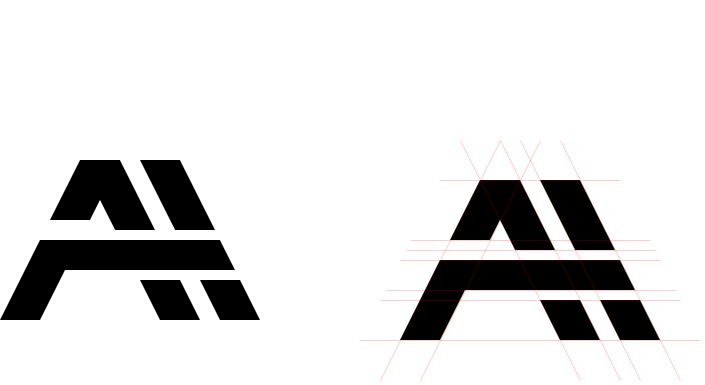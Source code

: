 <mxfile version="23.1.5" type="device">
  <diagram name="Page-1" id="LvSKNlYQBY2EjUd46pAL">
    <mxGraphModel dx="-136" dy="-142" grid="1" gridSize="10" guides="1" tooltips="1" connect="1" arrows="1" fold="1" page="1" pageScale="1" pageWidth="583" pageHeight="413" math="0" shadow="0">
      <root>
        <mxCell id="0" />
        <mxCell id="1" parent="0" />
        <mxCell id="nIbiCWPFqNZOQFJJPiKT-48" value="" style="shape=parallelogram;perimeter=parallelogramPerimeter;whiteSpace=wrap;html=1;fixedSize=1;strokeColor=none;fillColor=#000000;size=17.554;flipH=1;" vertex="1" parent="1">
          <mxGeometry x="1000" y="640" width="37.5" height="35" as="geometry" />
        </mxCell>
        <mxCell id="nIbiCWPFqNZOQFJJPiKT-47" value="" style="shape=parallelogram;perimeter=parallelogramPerimeter;whiteSpace=wrap;html=1;fixedSize=1;strokeColor=none;fillColor=#000000;size=10.0;flipH=1;" vertex="1" parent="1">
          <mxGeometry x="1030" y="700" width="30" height="20" as="geometry" />
        </mxCell>
        <mxCell id="NWVAcExjQMrZu1mDIXh0-21" value="" style="ellipse;whiteSpace=wrap;html=1;strokeColor=none;" parent="1" vertex="1">
          <mxGeometry x="900" y="550" width="10" height="10" as="geometry" />
        </mxCell>
        <mxCell id="nIbiCWPFqNZOQFJJPiKT-22" value="" style="shape=parallelogram;perimeter=parallelogramPerimeter;whiteSpace=wrap;html=1;fixedSize=1;strokeColor=none;fillColor=#000000;size=20;" vertex="1" parent="1">
          <mxGeometry x="960" y="680" width="40" height="40" as="geometry" />
        </mxCell>
        <mxCell id="nIbiCWPFqNZOQFJJPiKT-25" value="" style="shape=parallelogram;perimeter=parallelogramPerimeter;whiteSpace=wrap;html=1;fixedSize=1;strokeColor=none;fillColor=#000000;size=15.034;flipH=0;" vertex="1" parent="1">
          <mxGeometry x="985" y="640" width="35" height="30" as="geometry" />
        </mxCell>
        <mxCell id="nIbiCWPFqNZOQFJJPiKT-26" value="" style="shape=parallelogram;perimeter=parallelogramPerimeter;whiteSpace=wrap;html=1;fixedSize=1;strokeColor=none;fillColor=#000000;size=17.554;flipH=1;" vertex="1" parent="1">
          <mxGeometry x="1030" y="640" width="37.5" height="35" as="geometry" />
        </mxCell>
        <mxCell id="nIbiCWPFqNZOQFJJPiKT-27" value="" style="shape=parallelogram;perimeter=parallelogramPerimeter;whiteSpace=wrap;html=1;fixedSize=1;strokeColor=none;fillColor=#000000;size=10.0;flipH=1;" vertex="1" parent="1">
          <mxGeometry x="1060" y="700" width="30" height="20" as="geometry" />
        </mxCell>
        <mxCell id="nIbiCWPFqNZOQFJJPiKT-29" value="" style="shape=trapezoid;perimeter=trapezoidPerimeter;whiteSpace=wrap;html=1;fixedSize=1;strokeColor=none;fillColor=#000000;size=7.569;" vertex="1" parent="1">
          <mxGeometry x="989" y="680" width="88.5" height="15" as="geometry" />
        </mxCell>
        <mxCell id="nIbiCWPFqNZOQFJJPiKT-31" value="" style="endArrow=none;html=1;rounded=0;strokeColor=#FF0000;strokeWidth=0.1;" edge="1" parent="1">
          <mxGeometry width="50" height="50" relative="1" as="geometry">
            <mxPoint x="950" y="740" as="sourcePoint" />
            <mxPoint x="1010" y="620" as="targetPoint" />
          </mxGeometry>
        </mxCell>
        <mxCell id="nIbiCWPFqNZOQFJJPiKT-32" value="" style="endArrow=none;html=1;rounded=0;strokeColor=#FF0000;strokeWidth=0.1;" edge="1" parent="1">
          <mxGeometry width="50" height="50" relative="1" as="geometry">
            <mxPoint x="970" y="740" as="sourcePoint" />
            <mxPoint x="1030" y="620" as="targetPoint" />
          </mxGeometry>
        </mxCell>
        <mxCell id="nIbiCWPFqNZOQFJJPiKT-33" value="" style="endArrow=none;html=1;rounded=0;strokeColor=#FF0000;strokeWidth=0.1;" edge="1" parent="1">
          <mxGeometry width="50" height="50" relative="1" as="geometry">
            <mxPoint x="1100" y="740" as="sourcePoint" />
            <mxPoint x="1040" y="620" as="targetPoint" />
          </mxGeometry>
        </mxCell>
        <mxCell id="nIbiCWPFqNZOQFJJPiKT-34" value="" style="endArrow=none;html=1;rounded=0;strokeColor=#FF0000;strokeWidth=0.1;" edge="1" parent="1">
          <mxGeometry width="50" height="50" relative="1" as="geometry">
            <mxPoint x="1080" y="740" as="sourcePoint" />
            <mxPoint x="1020" y="620" as="targetPoint" />
          </mxGeometry>
        </mxCell>
        <mxCell id="nIbiCWPFqNZOQFJJPiKT-35" value="" style="endArrow=none;html=1;rounded=0;strokeColor=#FF0000;strokeWidth=0.1;" edge="1" parent="1">
          <mxGeometry width="50" height="50" relative="1" as="geometry">
            <mxPoint x="1070" y="740" as="sourcePoint" />
            <mxPoint x="1010" y="620" as="targetPoint" />
          </mxGeometry>
        </mxCell>
        <mxCell id="nIbiCWPFqNZOQFJJPiKT-36" value="" style="endArrow=none;html=1;rounded=0;strokeColor=#FF0000;strokeWidth=0.1;" edge="1" parent="1">
          <mxGeometry width="50" height="50" relative="1" as="geometry">
            <mxPoint x="1050" y="740" as="sourcePoint" />
            <mxPoint x="990" y="620" as="targetPoint" />
          </mxGeometry>
        </mxCell>
        <mxCell id="nIbiCWPFqNZOQFJJPiKT-37" value="" style="endArrow=none;html=1;rounded=0;strokeColor=#FF0000;strokeWidth=0.1;" edge="1" parent="1">
          <mxGeometry width="50" height="50" relative="1" as="geometry">
            <mxPoint x="1110" y="720" as="sourcePoint" />
            <mxPoint x="940" y="720" as="targetPoint" />
          </mxGeometry>
        </mxCell>
        <mxCell id="nIbiCWPFqNZOQFJJPiKT-38" value="" style="endArrow=none;html=1;rounded=0;strokeColor=#FF0000;strokeWidth=0.1;" edge="1" parent="1">
          <mxGeometry width="50" height="50" relative="1" as="geometry">
            <mxPoint x="1090" y="680" as="sourcePoint" />
            <mxPoint x="960" y="680" as="targetPoint" />
          </mxGeometry>
        </mxCell>
        <mxCell id="nIbiCWPFqNZOQFJJPiKT-39" value="" style="endArrow=none;html=1;rounded=0;strokeColor=#FF0000;strokeWidth=0.1;" edge="1" parent="1">
          <mxGeometry width="50" height="50" relative="1" as="geometry">
            <mxPoint x="1070" y="640" as="sourcePoint" />
            <mxPoint x="980" y="640" as="targetPoint" />
          </mxGeometry>
        </mxCell>
        <mxCell id="nIbiCWPFqNZOQFJJPiKT-40" value="" style="endArrow=none;html=1;rounded=0;strokeColor=#FF0000;strokeWidth=0.1;" edge="1" parent="1">
          <mxGeometry width="50" height="50" relative="1" as="geometry">
            <mxPoint x="1085" y="670" as="sourcePoint" />
            <mxPoint x="965" y="670" as="targetPoint" />
          </mxGeometry>
        </mxCell>
        <mxCell id="nIbiCWPFqNZOQFJJPiKT-41" value="" style="endArrow=none;html=1;rounded=0;strokeColor=#FF0000;strokeWidth=0.1;" edge="1" parent="1">
          <mxGeometry width="50" height="50" relative="1" as="geometry">
            <mxPoint x="1088" y="675" as="sourcePoint" />
            <mxPoint x="963" y="675" as="targetPoint" />
          </mxGeometry>
        </mxCell>
        <mxCell id="nIbiCWPFqNZOQFJJPiKT-42" value="" style="endArrow=none;html=1;rounded=0;strokeColor=#FF0000;strokeWidth=0.1;" edge="1" parent="1">
          <mxGeometry width="50" height="50" relative="1" as="geometry">
            <mxPoint x="1100" y="700" as="sourcePoint" />
            <mxPoint x="950" y="700" as="targetPoint" />
          </mxGeometry>
        </mxCell>
        <mxCell id="nIbiCWPFqNZOQFJJPiKT-43" value="" style="endArrow=none;html=1;rounded=0;strokeColor=#FF0000;strokeWidth=0.1;" edge="1" parent="1">
          <mxGeometry width="50" height="50" relative="1" as="geometry">
            <mxPoint x="1098" y="695" as="sourcePoint" />
            <mxPoint x="953" y="695" as="targetPoint" />
          </mxGeometry>
        </mxCell>
        <mxCell id="nIbiCWPFqNZOQFJJPiKT-49" value="" style="shape=parallelogram;perimeter=parallelogramPerimeter;whiteSpace=wrap;html=1;fixedSize=1;strokeColor=none;fillColor=#000000;size=17.554;flipH=1;" vertex="1" parent="1">
          <mxGeometry x="800" y="630" width="37.5" height="35" as="geometry" />
        </mxCell>
        <mxCell id="nIbiCWPFqNZOQFJJPiKT-50" value="" style="shape=parallelogram;perimeter=parallelogramPerimeter;whiteSpace=wrap;html=1;fixedSize=1;strokeColor=none;fillColor=#000000;size=10.0;flipH=1;" vertex="1" parent="1">
          <mxGeometry x="830" y="690" width="30" height="20" as="geometry" />
        </mxCell>
        <mxCell id="nIbiCWPFqNZOQFJJPiKT-51" value="" style="shape=parallelogram;perimeter=parallelogramPerimeter;whiteSpace=wrap;html=1;fixedSize=1;strokeColor=none;fillColor=#000000;size=20;" vertex="1" parent="1">
          <mxGeometry x="760" y="670" width="40" height="40" as="geometry" />
        </mxCell>
        <mxCell id="nIbiCWPFqNZOQFJJPiKT-52" value="" style="shape=parallelogram;perimeter=parallelogramPerimeter;whiteSpace=wrap;html=1;fixedSize=1;strokeColor=none;fillColor=#000000;size=15.034;flipH=0;" vertex="1" parent="1">
          <mxGeometry x="785" y="630" width="35" height="30" as="geometry" />
        </mxCell>
        <mxCell id="nIbiCWPFqNZOQFJJPiKT-53" value="" style="shape=parallelogram;perimeter=parallelogramPerimeter;whiteSpace=wrap;html=1;fixedSize=1;strokeColor=none;fillColor=#000000;size=17.554;flipH=1;" vertex="1" parent="1">
          <mxGeometry x="830" y="630" width="37.5" height="35" as="geometry" />
        </mxCell>
        <mxCell id="nIbiCWPFqNZOQFJJPiKT-54" value="" style="shape=parallelogram;perimeter=parallelogramPerimeter;whiteSpace=wrap;html=1;fixedSize=1;strokeColor=none;fillColor=#000000;size=10.0;flipH=1;" vertex="1" parent="1">
          <mxGeometry x="860" y="690" width="30" height="20" as="geometry" />
        </mxCell>
        <mxCell id="nIbiCWPFqNZOQFJJPiKT-55" value="" style="shape=trapezoid;perimeter=trapezoidPerimeter;whiteSpace=wrap;html=1;fixedSize=1;strokeColor=none;fillColor=#000000;size=7.569;" vertex="1" parent="1">
          <mxGeometry x="789" y="670" width="88.5" height="15" as="geometry" />
        </mxCell>
      </root>
    </mxGraphModel>
  </diagram>
</mxfile>
